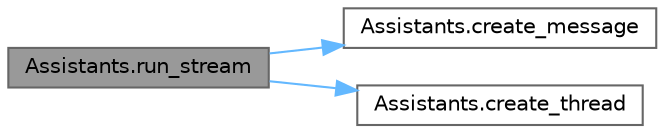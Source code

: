 digraph "Assistants.run_stream"
{
 // LATEX_PDF_SIZE
  bgcolor="transparent";
  edge [fontname=Helvetica,fontsize=10,labelfontname=Helvetica,labelfontsize=10];
  node [fontname=Helvetica,fontsize=10,shape=box,height=0.2,width=0.4];
  rankdir="LR";
  Node1 [id="Node000001",label="Assistants.run_stream",height=0.2,width=0.4,color="gray40", fillcolor="grey60", style="filled", fontcolor="black",tooltip=" "];
  Node1 -> Node2 [id="edge1_Node000001_Node000002",color="steelblue1",style="solid",tooltip=" "];
  Node2 [id="Node000002",label="Assistants.create_message",height=0.2,width=0.4,color="grey40", fillcolor="white", style="filled",URL="$namespace_assistants.html#a0a5d3f62216b341f7d7cc8895f486cbe",tooltip=" "];
  Node1 -> Node3 [id="edge2_Node000001_Node000003",color="steelblue1",style="solid",tooltip=" "];
  Node3 [id="Node000003",label="Assistants.create_thread",height=0.2,width=0.4,color="grey40", fillcolor="white", style="filled",URL="$namespace_assistants.html#aff202743350df09a7bde370deb710c29",tooltip=" "];
}
